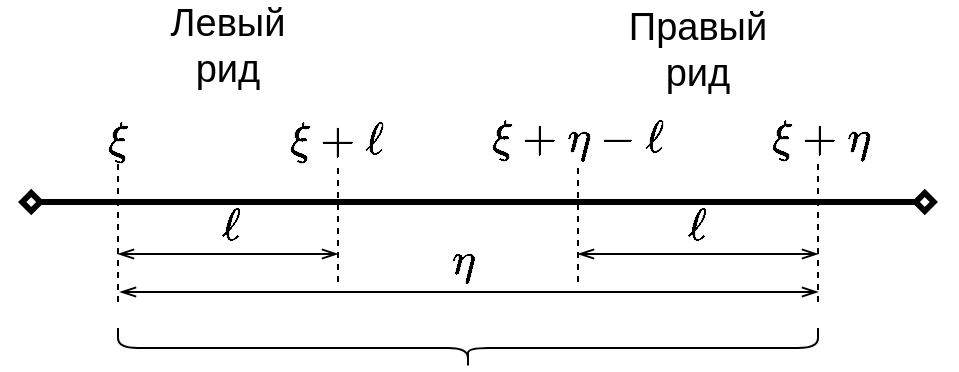 <mxfile version="10.7.7" type="device"><diagram id="1U8icyimGONcggVgAm-o" name="Page-1"><mxGraphModel dx="741" dy="588" grid="1" gridSize="10" guides="1" tooltips="1" connect="1" arrows="1" fold="1" page="1" pageScale="1" pageWidth="900" pageHeight="1100" math="1" shadow="0"><root><mxCell id="0"/><mxCell id="1" parent="0"/><mxCell id="8tgelCPpk_TV1WMrskK9-1" value="" style="endArrow=none;html=1;startArrow=diamond;startFill=0;strokeWidth=3;" parent="1" edge="1"><mxGeometry width="50" height="50" relative="1" as="geometry"><mxPoint x="40" y="320" as="sourcePoint"/><mxPoint x="350" y="320" as="targetPoint"/></mxGeometry></mxCell><mxCell id="8tgelCPpk_TV1WMrskK9-3" value="" style="endArrow=diamond;html=1;endFill=0;strokeWidth=3;" parent="1" edge="1"><mxGeometry width="50" height="50" relative="1" as="geometry"><mxPoint x="173" y="320" as="sourcePoint"/><mxPoint x="500" y="320" as="targetPoint"/></mxGeometry></mxCell><mxCell id="8tgelCPpk_TV1WMrskK9-11" value="" style="endArrow=openThin;startArrow=openThin;html=1;fontSize=19;startFill=0;endFill=0;" parent="1" edge="1"><mxGeometry width="50" height="50" relative="1" as="geometry"><mxPoint x="91" y="365" as="sourcePoint"/><mxPoint x="440" y="365" as="targetPoint"/></mxGeometry></mxCell><mxCell id="8tgelCPpk_TV1WMrskK9-12" value="" style="endArrow=none;dashed=1;html=1;fontSize=19;entryX=-0.25;entryY=1;entryDx=0;entryDy=0;entryPerimeter=0;" parent="1" edge="1"><mxGeometry width="50" height="50" relative="1" as="geometry"><mxPoint x="90" y="370" as="sourcePoint"/><mxPoint x="90" y="300" as="targetPoint"/></mxGeometry></mxCell><mxCell id="8tgelCPpk_TV1WMrskK9-13" value="" style="endArrow=none;dashed=1;html=1;fontSize=19;" parent="1" edge="1"><mxGeometry width="50" height="50" relative="1" as="geometry"><mxPoint x="440" y="370" as="sourcePoint"/><mxPoint x="440" y="300" as="targetPoint"/></mxGeometry></mxCell><mxCell id="8tgelCPpk_TV1WMrskK9-14" value="" style="endArrow=none;dashed=1;html=1;fontSize=19;" parent="1" edge="1"><mxGeometry width="50" height="50" relative="1" as="geometry"><mxPoint x="320" y="360" as="sourcePoint"/><mxPoint x="320" y="300" as="targetPoint"/></mxGeometry></mxCell><mxCell id="8tgelCPpk_TV1WMrskK9-16" value="$$\eta$$" style="text;html=1;strokeColor=none;fillColor=none;align=center;verticalAlign=middle;whiteSpace=wrap;rounded=0;fontSize=19;" parent="1" vertex="1"><mxGeometry x="243" y="340" width="40" height="20" as="geometry"/></mxCell><mxCell id="8tgelCPpk_TV1WMrskK9-22" value="$$\xi+\ell$$" style="text;html=1;strokeColor=none;fillColor=none;align=center;verticalAlign=middle;whiteSpace=wrap;rounded=0;fontSize=19;" parent="1" vertex="1"><mxGeometry x="180" y="281" width="40" height="18" as="geometry"/></mxCell><mxCell id="hcI_UWaAq5lSuFY5Wupg-1" value="" style="endArrow=none;dashed=1;html=1;fontSize=19;" parent="1" edge="1"><mxGeometry width="50" height="50" relative="1" as="geometry"><mxPoint x="200" y="360" as="sourcePoint"/><mxPoint x="200" y="300" as="targetPoint"/></mxGeometry></mxCell><mxCell id="DXJzAaewMLFFrtpDswOP-9" value="$$\xi$$" style="text;html=1;strokeColor=none;fillColor=none;align=center;verticalAlign=middle;whiteSpace=wrap;rounded=0;fontSize=19;" parent="1" vertex="1"><mxGeometry x="70" y="280" width="40" height="20" as="geometry"/></mxCell><mxCell id="DXJzAaewMLFFrtpDswOP-10" value="$$\xi+\eta-\ell$$" style="text;html=1;strokeColor=none;fillColor=none;align=center;verticalAlign=middle;whiteSpace=wrap;rounded=0;fontSize=19;" parent="1" vertex="1"><mxGeometry x="300" y="279" width="40" height="20" as="geometry"/></mxCell><mxCell id="DXJzAaewMLFFrtpDswOP-11" value="$$\xi + \eta$$" style="text;html=1;strokeColor=none;fillColor=none;align=center;verticalAlign=middle;whiteSpace=wrap;rounded=0;fontSize=19;" parent="1" vertex="1"><mxGeometry x="421" y="279" width="40" height="20" as="geometry"/></mxCell><mxCell id="DXJzAaewMLFFrtpDswOP-12" value="" style="endArrow=openThin;startArrow=openThin;html=1;fontSize=19;startFill=0;endFill=0;" parent="1" edge="1"><mxGeometry width="50" height="50" relative="1" as="geometry"><mxPoint x="90" y="346" as="sourcePoint"/><mxPoint x="200" y="346" as="targetPoint"/></mxGeometry></mxCell><mxCell id="DXJzAaewMLFFrtpDswOP-13" value="" style="endArrow=openThin;startArrow=openThin;html=1;fontSize=19;startFill=0;endFill=0;" parent="1" edge="1"><mxGeometry width="50" height="50" relative="1" as="geometry"><mxPoint x="320" y="346" as="sourcePoint"/><mxPoint x="440" y="346" as="targetPoint"/></mxGeometry></mxCell><mxCell id="DXJzAaewMLFFrtpDswOP-14" value="$$\ell$$&lt;br&gt;" style="text;html=1;strokeColor=none;fillColor=none;align=center;verticalAlign=middle;whiteSpace=wrap;rounded=0;fontSize=19;" parent="1" vertex="1"><mxGeometry x="127" y="334" width="40" height="20" as="geometry"/></mxCell><mxCell id="DXJzAaewMLFFrtpDswOP-15" value="$$\ell$$" style="text;html=1;strokeColor=none;fillColor=none;align=center;verticalAlign=middle;whiteSpace=wrap;rounded=0;fontSize=19;" parent="1" vertex="1"><mxGeometry x="360" y="323" width="40" height="20" as="geometry"/></mxCell><mxCell id="DXJzAaewMLFFrtpDswOP-17" value="Левый рид&lt;br&gt;" style="text;html=1;strokeColor=none;fillColor=none;align=center;verticalAlign=middle;whiteSpace=wrap;rounded=0;fontSize=19;" parent="1" vertex="1"><mxGeometry x="125" y="232" width="40" height="20" as="geometry"/></mxCell><mxCell id="DXJzAaewMLFFrtpDswOP-19" value="Правый рид&lt;br&gt;" style="text;html=1;strokeColor=none;fillColor=none;align=center;verticalAlign=middle;whiteSpace=wrap;rounded=0;fontSize=19;" parent="1" vertex="1"><mxGeometry x="360" y="234" width="40" height="20" as="geometry"/></mxCell><mxCell id="k2nH4Jg9fvfN9rH5Nuzm-1" value="" style="shape=curlyBracket;whiteSpace=wrap;html=1;rounded=1;direction=north;" vertex="1" parent="1"><mxGeometry x="90" y="383" width="350" height="20" as="geometry"/></mxCell></root></mxGraphModel></diagram></mxfile>